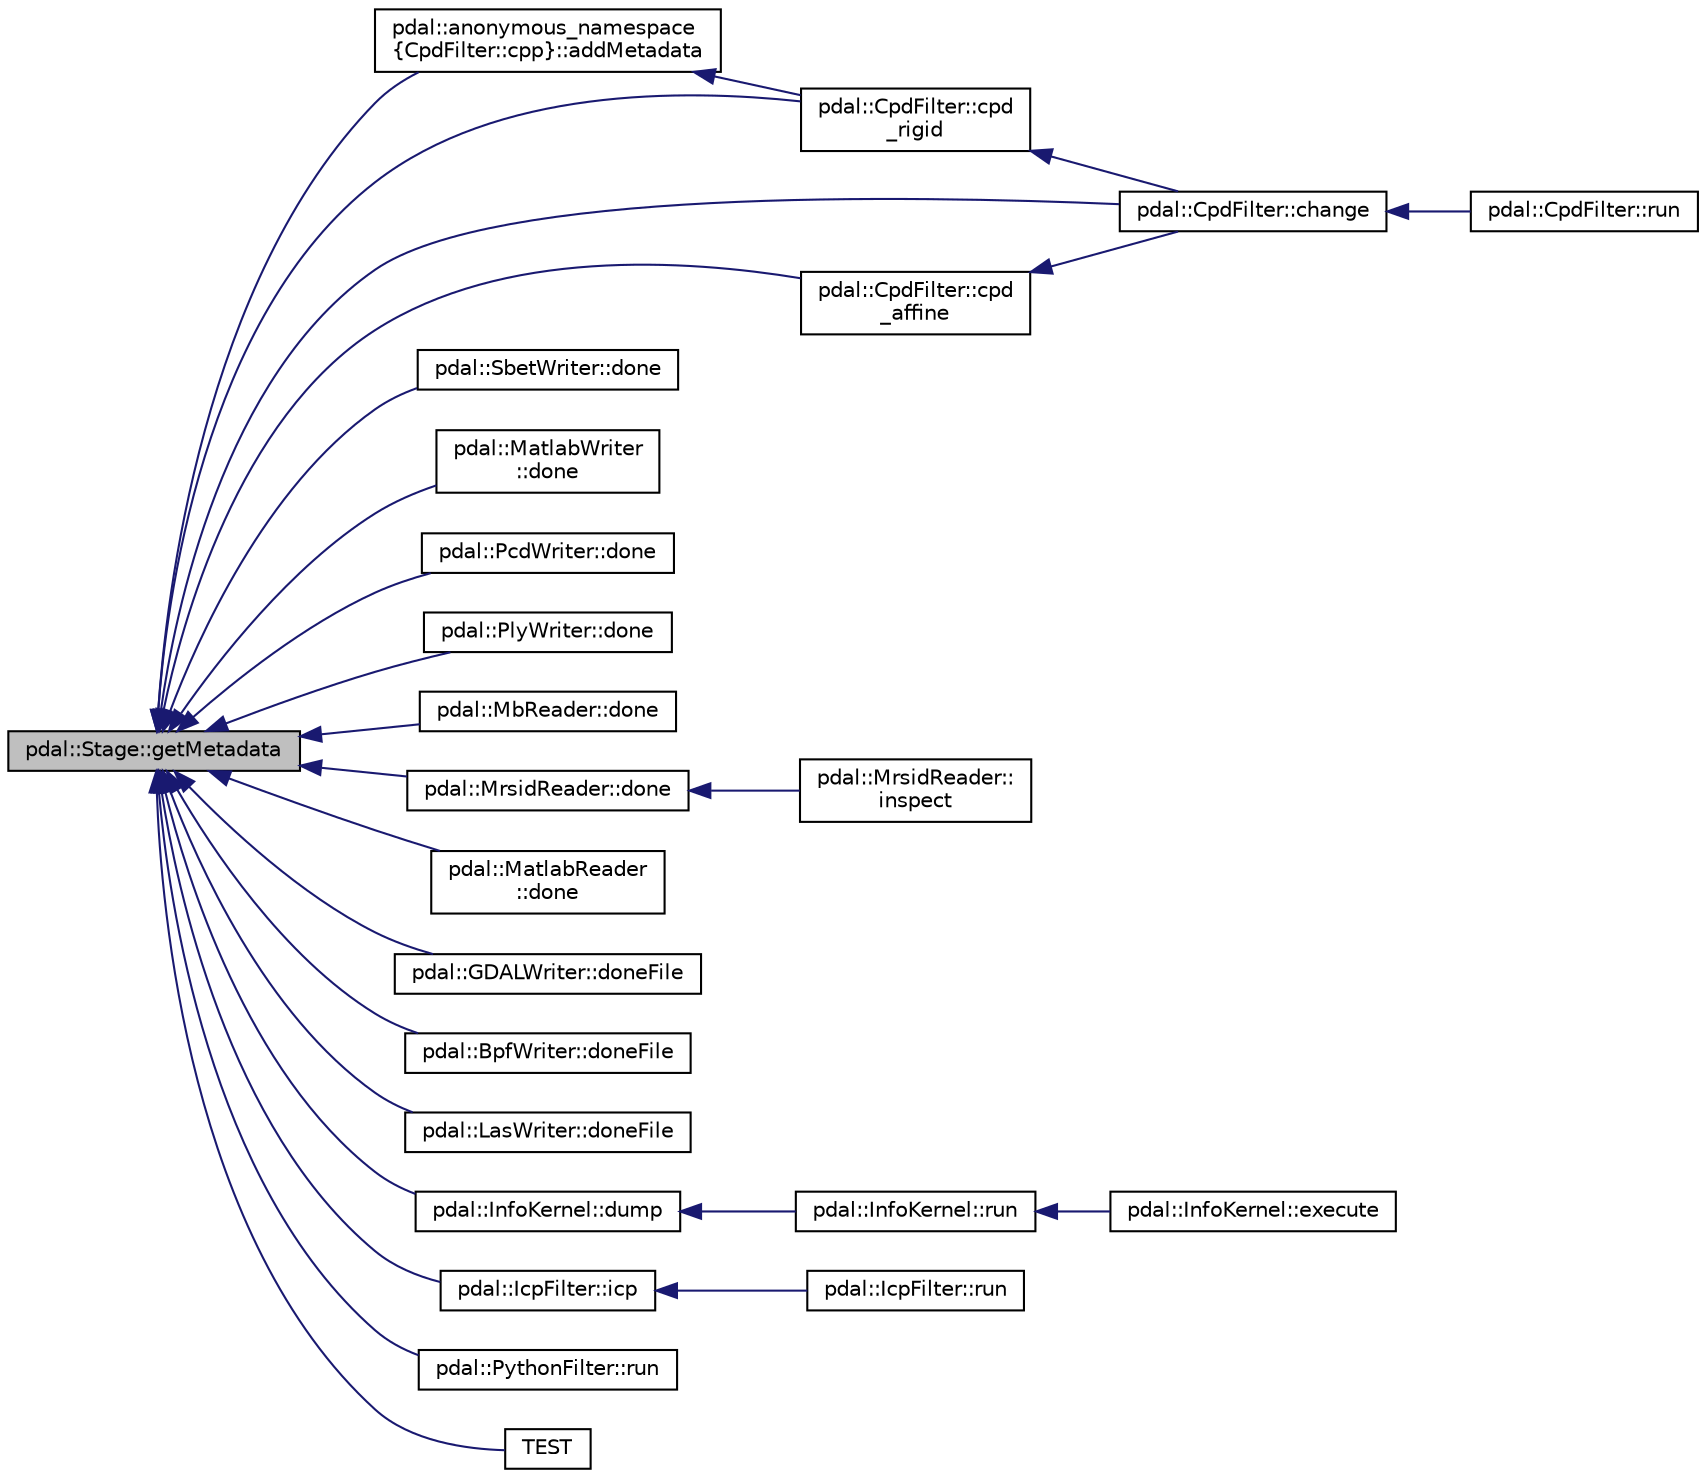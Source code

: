 digraph "pdal::Stage::getMetadata"
{
  edge [fontname="Helvetica",fontsize="10",labelfontname="Helvetica",labelfontsize="10"];
  node [fontname="Helvetica",fontsize="10",shape=record];
  rankdir="LR";
  Node1 [label="pdal::Stage::getMetadata",height=0.2,width=0.4,color="black", fillcolor="grey75", style="filled", fontcolor="black"];
  Node1 -> Node2 [dir="back",color="midnightblue",fontsize="10",style="solid",fontname="Helvetica"];
  Node2 [label="pdal::anonymous_namespace\l\{CpdFilter::cpp\}::addMetadata",height=0.2,width=0.4,color="black", fillcolor="white", style="filled",URL="$namespacepdal_1_1anonymous__namespace_02CpdFilter_8cpp_03.html#aef63bff6713673839835a68823132c33"];
  Node2 -> Node3 [dir="back",color="midnightblue",fontsize="10",style="solid",fontname="Helvetica"];
  Node3 [label="pdal::CpdFilter::cpd\l_rigid",height=0.2,width=0.4,color="black", fillcolor="white", style="filled",URL="$classpdal_1_1CpdFilter.html#ab3a169a0a2be28e68bcfc1b0a4df60d5"];
  Node3 -> Node4 [dir="back",color="midnightblue",fontsize="10",style="solid",fontname="Helvetica"];
  Node4 [label="pdal::CpdFilter::change",height=0.2,width=0.4,color="black", fillcolor="white", style="filled",URL="$classpdal_1_1CpdFilter.html#a3b3811e4171a9df1642189da22fe080a"];
  Node4 -> Node5 [dir="back",color="midnightblue",fontsize="10",style="solid",fontname="Helvetica"];
  Node5 [label="pdal::CpdFilter::run",height=0.2,width=0.4,color="black", fillcolor="white", style="filled",URL="$classpdal_1_1CpdFilter.html#a39eb1a06976e880be5c8afcbd6e9f769"];
  Node1 -> Node4 [dir="back",color="midnightblue",fontsize="10",style="solid",fontname="Helvetica"];
  Node1 -> Node6 [dir="back",color="midnightblue",fontsize="10",style="solid",fontname="Helvetica"];
  Node6 [label="pdal::CpdFilter::cpd\l_affine",height=0.2,width=0.4,color="black", fillcolor="white", style="filled",URL="$classpdal_1_1CpdFilter.html#a55cac5b8ab1960cab5dbc87473996e5b"];
  Node6 -> Node4 [dir="back",color="midnightblue",fontsize="10",style="solid",fontname="Helvetica"];
  Node1 -> Node3 [dir="back",color="midnightblue",fontsize="10",style="solid",fontname="Helvetica"];
  Node1 -> Node7 [dir="back",color="midnightblue",fontsize="10",style="solid",fontname="Helvetica"];
  Node7 [label="pdal::SbetWriter::done",height=0.2,width=0.4,color="black", fillcolor="white", style="filled",URL="$classpdal_1_1SbetWriter.html#aa8caa49c1ca8bb77862200947a4366fc"];
  Node1 -> Node8 [dir="back",color="midnightblue",fontsize="10",style="solid",fontname="Helvetica"];
  Node8 [label="pdal::MatlabWriter\l::done",height=0.2,width=0.4,color="black", fillcolor="white", style="filled",URL="$classpdal_1_1MatlabWriter.html#aad3fead871adc8d0f11895d765e825e5"];
  Node1 -> Node9 [dir="back",color="midnightblue",fontsize="10",style="solid",fontname="Helvetica"];
  Node9 [label="pdal::PcdWriter::done",height=0.2,width=0.4,color="black", fillcolor="white", style="filled",URL="$classpdal_1_1PcdWriter.html#ac6a2bc65f1e7b09093977fb14d299602"];
  Node1 -> Node10 [dir="back",color="midnightblue",fontsize="10",style="solid",fontname="Helvetica"];
  Node10 [label="pdal::PlyWriter::done",height=0.2,width=0.4,color="black", fillcolor="white", style="filled",URL="$classpdal_1_1PlyWriter.html#ad042134b4ce1db2c43eefcd1d1e9a9f5"];
  Node1 -> Node11 [dir="back",color="midnightblue",fontsize="10",style="solid",fontname="Helvetica"];
  Node11 [label="pdal::MbReader::done",height=0.2,width=0.4,color="black", fillcolor="white", style="filled",URL="$classpdal_1_1MbReader.html#a602ad73aa8c540559de5fb4f45dc2eec"];
  Node1 -> Node12 [dir="back",color="midnightblue",fontsize="10",style="solid",fontname="Helvetica"];
  Node12 [label="pdal::MrsidReader::done",height=0.2,width=0.4,color="black", fillcolor="white", style="filled",URL="$classpdal_1_1MrsidReader.html#a4660cf619f66e7fe5558f1cfaa208898"];
  Node12 -> Node13 [dir="back",color="midnightblue",fontsize="10",style="solid",fontname="Helvetica"];
  Node13 [label="pdal::MrsidReader::\linspect",height=0.2,width=0.4,color="black", fillcolor="white", style="filled",URL="$classpdal_1_1MrsidReader.html#ad01944827d256e4e1b2b1cd2d651a1a5"];
  Node1 -> Node14 [dir="back",color="midnightblue",fontsize="10",style="solid",fontname="Helvetica"];
  Node14 [label="pdal::MatlabReader\l::done",height=0.2,width=0.4,color="black", fillcolor="white", style="filled",URL="$classpdal_1_1MatlabReader.html#a8e9c0c250158563544d9e6903a41ae4f"];
  Node1 -> Node15 [dir="back",color="midnightblue",fontsize="10",style="solid",fontname="Helvetica"];
  Node15 [label="pdal::GDALWriter::doneFile",height=0.2,width=0.4,color="black", fillcolor="white", style="filled",URL="$classpdal_1_1GDALWriter.html#a573d3b003eeed1128d4c87fd62eb409b"];
  Node1 -> Node16 [dir="back",color="midnightblue",fontsize="10",style="solid",fontname="Helvetica"];
  Node16 [label="pdal::BpfWriter::doneFile",height=0.2,width=0.4,color="black", fillcolor="white", style="filled",URL="$classpdal_1_1BpfWriter.html#ac6950b57a6cb2085636f9249b3b1f188"];
  Node1 -> Node17 [dir="back",color="midnightblue",fontsize="10",style="solid",fontname="Helvetica"];
  Node17 [label="pdal::LasWriter::doneFile",height=0.2,width=0.4,color="black", fillcolor="white", style="filled",URL="$classpdal_1_1LasWriter.html#a8e6cccdc4e5b6cf4ac9361697b4e6f4f"];
  Node1 -> Node18 [dir="back",color="midnightblue",fontsize="10",style="solid",fontname="Helvetica"];
  Node18 [label="pdal::InfoKernel::dump",height=0.2,width=0.4,color="black", fillcolor="white", style="filled",URL="$classpdal_1_1InfoKernel.html#a402cba839f0a07e7d1b5982869ae71c5"];
  Node18 -> Node19 [dir="back",color="midnightblue",fontsize="10",style="solid",fontname="Helvetica"];
  Node19 [label="pdal::InfoKernel::run",height=0.2,width=0.4,color="black", fillcolor="white", style="filled",URL="$classpdal_1_1InfoKernel.html#a507a4fa6aa98127ddc55bb730bcf6a2f"];
  Node19 -> Node20 [dir="back",color="midnightblue",fontsize="10",style="solid",fontname="Helvetica"];
  Node20 [label="pdal::InfoKernel::execute",height=0.2,width=0.4,color="black", fillcolor="white", style="filled",URL="$classpdal_1_1InfoKernel.html#ac8d3f256fa5d844710b25034f4e22eaa"];
  Node1 -> Node21 [dir="back",color="midnightblue",fontsize="10",style="solid",fontname="Helvetica"];
  Node21 [label="pdal::IcpFilter::icp",height=0.2,width=0.4,color="black", fillcolor="white", style="filled",URL="$classpdal_1_1IcpFilter.html#a2e116fc97108f3ab30897ef1f1ce43cf"];
  Node21 -> Node22 [dir="back",color="midnightblue",fontsize="10",style="solid",fontname="Helvetica"];
  Node22 [label="pdal::IcpFilter::run",height=0.2,width=0.4,color="black", fillcolor="white", style="filled",URL="$classpdal_1_1IcpFilter.html#a857d1a6745aefc449ff0be01104b6eac"];
  Node1 -> Node23 [dir="back",color="midnightblue",fontsize="10",style="solid",fontname="Helvetica"];
  Node23 [label="pdal::PythonFilter::run",height=0.2,width=0.4,color="black", fillcolor="white", style="filled",URL="$classpdal_1_1PythonFilter.html#a237d32f937771c1f5792170606a440be"];
  Node1 -> Node24 [dir="back",color="midnightblue",fontsize="10",style="solid",fontname="Helvetica"];
  Node24 [label="TEST",height=0.2,width=0.4,color="black", fillcolor="white", style="filled",URL="$RandomTest_8cpp.html#a60bc5bdeff9a84558324abdf1c61b7d6"];
}
